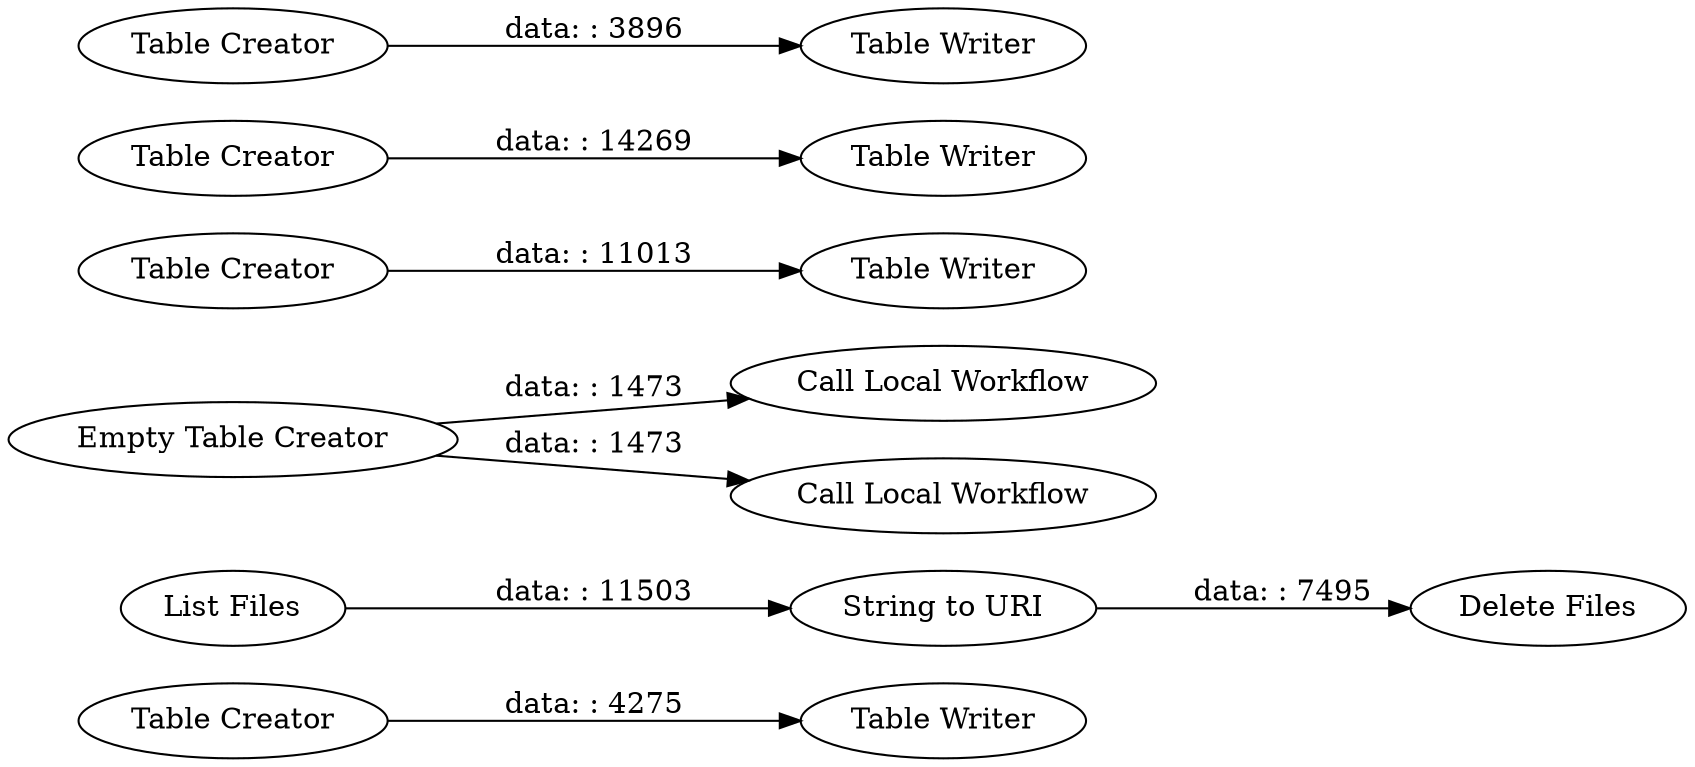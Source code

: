 digraph {
	"4787650758041128288_25" [label="Table Writer"]
	"4787650758041128288_49" [label="String to URI"]
	"4787650758041128288_50" [label="Empty Table Creator"]
	"4787650758041128288_45" [label="Table Creator"]
	"4787650758041128288_51" [label="Call Local Workflow"]
	"4787650758041128288_47" [label="List Files"]
	"4787650758041128288_26" [label="Table Writer"]
	"4787650758041128288_27" [label="Table Writer"]
	"4787650758041128288_24" [label="Table Writer"]
	"4787650758041128288_52" [label="Call Local Workflow"]
	"4787650758041128288_48" [label="Delete Files"]
	"4787650758041128288_7" [label="Table Creator"]
	"4787650758041128288_44" [label="Table Creator"]
	"4787650758041128288_14" [label="Table Creator"]
	"4787650758041128288_50" -> "4787650758041128288_52" [label="data: : 1473"]
	"4787650758041128288_44" -> "4787650758041128288_24" [label="data: : 3896"]
	"4787650758041128288_45" -> "4787650758041128288_25" [label="data: : 4275"]
	"4787650758041128288_49" -> "4787650758041128288_48" [label="data: : 7495"]
	"4787650758041128288_50" -> "4787650758041128288_51" [label="data: : 1473"]
	"4787650758041128288_47" -> "4787650758041128288_49" [label="data: : 11503"]
	"4787650758041128288_7" -> "4787650758041128288_26" [label="data: : 11013"]
	"4787650758041128288_14" -> "4787650758041128288_27" [label="data: : 14269"]
	rankdir=LR
}
